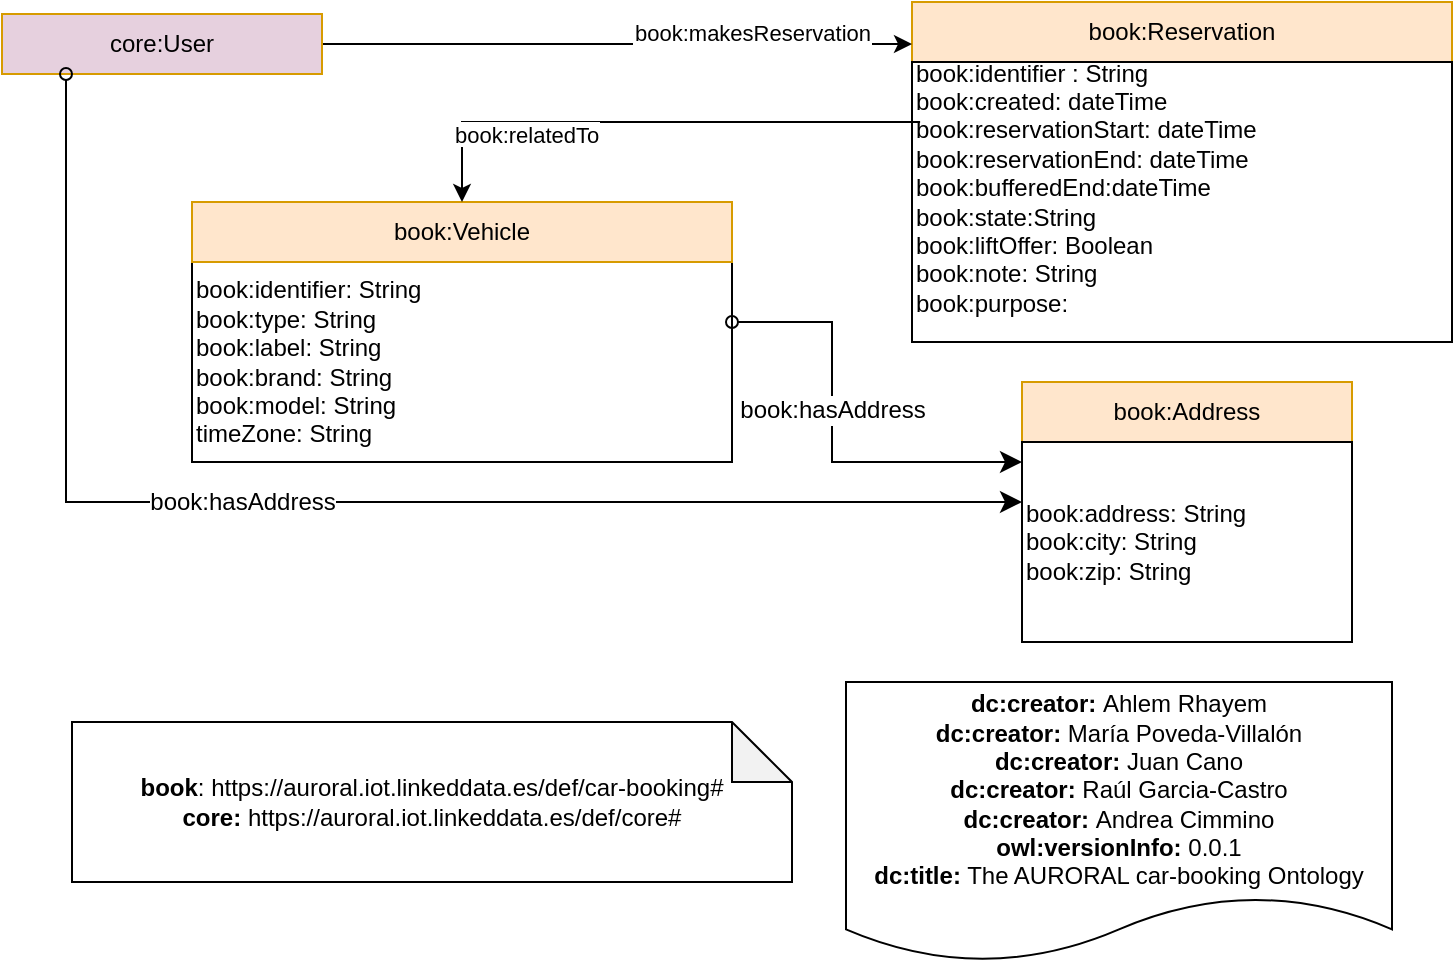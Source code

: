 <mxfile version="13.9.9" type="device"><diagram id="j3Iuz5jW5ZWUwNRPTU0H" name="Page-1"><mxGraphModel dx="2153" dy="1795" grid="1" gridSize="10" guides="1" tooltips="1" connect="1" arrows="1" fold="1" page="1" pageScale="1" pageWidth="827" pageHeight="1169" math="0" shadow="0"><root><mxCell id="0"/><mxCell id="1" parent="0"/><mxCell id="gPk9N1OhDavFBoFfnbrE-4" value="&lt;div&gt;&lt;b&gt;dc:creator:&lt;/b&gt;&amp;nbsp;Ahlem Rhayem&lt;b&gt;&lt;br&gt;&lt;/b&gt;&lt;/div&gt;&lt;div&gt;&lt;b&gt;dc:creator:&lt;/b&gt;&amp;nbsp;María Poveda-Villalón&lt;/div&gt;&lt;div&gt;&lt;div&gt;&lt;b&gt;dc:creator:&lt;/b&gt;&amp;nbsp;Juan Cano&lt;/div&gt;&lt;/div&gt;&lt;div&gt;&lt;div&gt;&lt;b&gt;dc:creator:&lt;/b&gt;&amp;nbsp;Raúl Garcia-Castro&lt;/div&gt;&lt;/div&gt;&lt;div&gt;&lt;div&gt;&lt;b&gt;dc:creator:&lt;/b&gt;&amp;nbsp;Andrea Cimmino&lt;/div&gt;&lt;/div&gt;&lt;div&gt;&lt;b&gt;owl:versionInfo:&lt;/b&gt; 0.0.1&lt;/div&gt;&lt;div&gt;&lt;b&gt;dc:title:&lt;/b&gt; The AURORAL car-booking Ontology&lt;/div&gt;" style="shape=document;whiteSpace=wrap;html=1;boundedLbl=1;labelBackgroundColor=#ffffff;strokeColor=#000000;fontSize=12;fontColor=#000000;size=0.233;" parent="1" vertex="1"><mxGeometry x="-313" y="200" width="273" height="140" as="geometry"/></mxCell><mxCell id="gPk9N1OhDavFBoFfnbrE-7" value="&lt;div&gt;&lt;b&gt;book&lt;/b&gt;:&amp;nbsp;https://auroral.iot.linkeddata.es/def/car-booking#&lt;/div&gt;&lt;b&gt;core:&amp;nbsp;&lt;/b&gt;https://auroral.iot.linkeddata.es/def/core#" style="shape=note;whiteSpace=wrap;html=1;backgroundOutline=1;darkOpacity=0.05;" parent="1" vertex="1"><mxGeometry x="-700" y="220" width="360" height="80" as="geometry"/></mxCell><mxCell id="gPk9N1OhDavFBoFfnbrE-9" value="book:identifier: String&lt;br&gt;book:type: String&lt;br&gt;book:label: String&lt;br&gt;book:brand: String&lt;br&gt;book:model: String&lt;br&gt;timeZone: String" style="rounded=0;whiteSpace=wrap;html=1;snapToPoint=1;points=[[0.1,0],[0.2,0],[0.3,0],[0.4,0],[0.5,0],[0.6,0],[0.7,0],[0.8,0],[0.9,0],[0,0.1],[0,0.3],[0,0.5],[0,0.7],[0,0.9],[0.1,1],[0.2,1],[0.3,1],[0.4,1],[0.5,1],[0.6,1],[0.7,1],[0.8,1],[0.9,1],[1,0.1],[1,0.3],[1,0.5],[1,0.7],[1,0.9]];align=left;" parent="1" vertex="1"><mxGeometry x="-640" y="-10" width="270" height="100" as="geometry"/></mxCell><mxCell id="gPk9N1OhDavFBoFfnbrE-10" value="book:Vehicle" style="rounded=0;whiteSpace=wrap;html=1;snapToPoint=1;points=[[0.1,0],[0.2,0],[0.3,0],[0.4,0],[0.5,0],[0.6,0],[0.7,0],[0.8,0],[0.9,0],[0,0.1],[0,0.3],[0,0.5],[0,0.7],[0,0.9],[0.1,1],[0.2,1],[0.3,1],[0.4,1],[0.5,1],[0.6,1],[0.7,1],[0.8,1],[0.9,1],[1,0.1],[1,0.3],[1,0.5],[1,0.7],[1,0.9]];fillColor=#ffe6cc;strokeColor=#d79b00;shadow=0;" parent="1" vertex="1"><mxGeometry x="-640" y="-40" width="270" height="30" as="geometry"/></mxCell><mxCell id="snNHeXXywmE0DaOTKSkb-2" value="book:Reservation" style="rounded=0;whiteSpace=wrap;html=1;snapToPoint=1;points=[[0.1,0],[0.2,0],[0.3,0],[0.4,0],[0.5,0],[0.6,0],[0.7,0],[0.8,0],[0.9,0],[0,0.1],[0,0.3],[0,0.5],[0,0.7],[0,0.9],[0.1,1],[0.2,1],[0.3,1],[0.4,1],[0.5,1],[0.6,1],[0.7,1],[0.8,1],[0.9,1],[1,0.1],[1,0.3],[1,0.5],[1,0.7],[1,0.9]];fillColor=#ffe6cc;strokeColor=#d79b00;shadow=0;" parent="1" vertex="1"><mxGeometry x="-280" y="-140" width="270" height="30" as="geometry"/></mxCell><mxCell id="snNHeXXywmE0DaOTKSkb-5" value="book:makesReservation" style="edgeStyle=orthogonalEdgeStyle;rounded=0;orthogonalLoop=1;jettySize=auto;endArrow=classic;endFill=1;entryX=0;entryY=0.7;entryDx=0;entryDy=0;" parent="1" source="t8pC4BWFAhWbiUh7ZmZz-3" target="snNHeXXywmE0DaOTKSkb-2" edge="1"><mxGeometry x="0.461" y="6" relative="1" as="geometry"><mxPoint x="-560" y="-41" as="targetPoint"/><mxPoint x="-469" y="100" as="sourcePoint"/><mxPoint as="offset"/><Array as="points"/></mxGeometry></mxCell><mxCell id="t8pC4BWFAhWbiUh7ZmZz-1" value="book:identifier : String&lt;br&gt;book:created: dateTime&lt;br&gt;book:reservationStart: dateTime&lt;br&gt;book:reservationEnd: dateTime&lt;br&gt;book:bufferedEnd:dateTime&lt;br&gt;book:state:String&lt;br&gt;book:liftOffer: Boolean&lt;br&gt;book:note: String&lt;br&gt;book:purpose:&lt;br&gt;&amp;nbsp;" style="rounded=0;whiteSpace=wrap;html=1;snapToPoint=1;points=[[0.1,0],[0.2,0],[0.3,0],[0.4,0],[0.5,0],[0.6,0],[0.7,0],[0.8,0],[0.9,0],[0,0.1],[0,0.3],[0,0.5],[0,0.7],[0,0.9],[0.1,1],[0.2,1],[0.3,1],[0.4,1],[0.5,1],[0.6,1],[0.7,1],[0.8,1],[0.9,1],[1,0.1],[1,0.3],[1,0.5],[1,0.7],[1,0.9]];align=left;" vertex="1" parent="1"><mxGeometry x="-280" y="-110" width="270" height="140" as="geometry"/></mxCell><mxCell id="t8pC4BWFAhWbiUh7ZmZz-3" value="core:User" style="rounded=0;whiteSpace=wrap;html=1;snapToPoint=1;points=[[0.1,0],[0.2,0],[0.3,0],[0.4,0],[0.5,0],[0.6,0],[0.7,0],[0.8,0],[0.9,0],[0,0.1],[0,0.3],[0,0.5],[0,0.7],[0,0.9],[0.1,1],[0.2,1],[0.3,1],[0.4,1],[0.5,1],[0.6,1],[0.7,1],[0.8,1],[0.9,1],[1,0.1],[1,0.3],[1,0.5],[1,0.7],[1,0.9]];fillColor=#E6D0DE;strokeColor=#d79b00;shadow=0;" vertex="1" parent="1"><mxGeometry x="-735" y="-134" width="160" height="30" as="geometry"/></mxCell><mxCell id="t8pC4BWFAhWbiUh7ZmZz-5" value="book:relatedTo" style="edgeStyle=orthogonalEdgeStyle;rounded=0;orthogonalLoop=1;jettySize=auto;endArrow=classic;endFill=1;exitX=0.015;exitY=0.214;exitDx=0;exitDy=0;exitPerimeter=0;" edge="1" parent="1" source="t8pC4BWFAhWbiUh7ZmZz-1" target="gPk9N1OhDavFBoFfnbrE-10"><mxGeometry x="0.461" y="6" relative="1" as="geometry"><mxPoint x="-330" y="-30" as="targetPoint"/><mxPoint x="-630" y="-26" as="sourcePoint"/><mxPoint as="offset"/><Array as="points"><mxPoint x="-505" y="-80"/></Array></mxGeometry></mxCell><mxCell id="t8pC4BWFAhWbiUh7ZmZz-6" value="book:Address" style="rounded=0;whiteSpace=wrap;html=1;snapToPoint=1;points=[[0.1,0],[0.2,0],[0.3,0],[0.4,0],[0.5,0],[0.6,0],[0.7,0],[0.8,0],[0.9,0],[0,0.1],[0,0.3],[0,0.5],[0,0.7],[0,0.9],[0.1,1],[0.2,1],[0.3,1],[0.4,1],[0.5,1],[0.6,1],[0.7,1],[0.8,1],[0.9,1],[1,0.1],[1,0.3],[1,0.5],[1,0.7],[1,0.9]];fillColor=#ffe6cc;strokeColor=#d79b00;shadow=0;" vertex="1" parent="1"><mxGeometry x="-225" y="50" width="165" height="30" as="geometry"/></mxCell><mxCell id="t8pC4BWFAhWbiUh7ZmZz-8" value="book:address: String&lt;br&gt;book:city: String&lt;br&gt;book:zip: String" style="rounded=0;whiteSpace=wrap;html=1;snapToPoint=1;points=[[0.1,0],[0.2,0],[0.3,0],[0.4,0],[0.5,0],[0.6,0],[0.7,0],[0.8,0],[0.9,0],[0,0.1],[0,0.3],[0,0.5],[0,0.7],[0,0.9],[0.1,1],[0.2,1],[0.3,1],[0.4,1],[0.5,1],[0.6,1],[0.7,1],[0.8,1],[0.9,1],[1,0.1],[1,0.3],[1,0.5],[1,0.7],[1,0.9]];align=left;" vertex="1" parent="1"><mxGeometry x="-225" y="80" width="165" height="100" as="geometry"/></mxCell><mxCell id="t8pC4BWFAhWbiUh7ZmZz-9" value="" style="endArrow=classic;html=1;endSize=8;startArrow=oval;startFill=0;arcSize=0;rounded=0;exitX=0.2;exitY=1;exitDx=0;exitDy=0;entryX=0;entryY=0.3;entryDx=0;entryDy=0;" edge="1" parent="1" source="t8pC4BWFAhWbiUh7ZmZz-3" target="t8pC4BWFAhWbiUh7ZmZz-8"><mxGeometry width="50" height="50" relative="1" as="geometry"><mxPoint x="-300" y="181" as="sourcePoint"/><mxPoint x="-205" y="230" as="targetPoint"/><Array as="points"><mxPoint x="-703" y="110"/><mxPoint x="-610" y="110"/><mxPoint x="-510" y="110"/><mxPoint x="-300" y="110"/></Array></mxGeometry></mxCell><mxCell id="t8pC4BWFAhWbiUh7ZmZz-10" value="&lt;div&gt;book:hasAddress&lt;/div&gt;" style="text;html=1;align=center;verticalAlign=middle;resizable=0;points=[];labelBackgroundColor=#ffffff;" vertex="1" connectable="0" parent="t8pC4BWFAhWbiUh7ZmZz-9"><mxGeometry x="-0.127" relative="1" as="geometry"><mxPoint as="offset"/></mxGeometry></mxCell><mxCell id="t8pC4BWFAhWbiUh7ZmZz-11" value="" style="endArrow=classic;html=1;endSize=8;startArrow=oval;startFill=0;arcSize=0;rounded=0;exitX=1;exitY=0.3;exitDx=0;exitDy=0;entryX=0;entryY=0.1;entryDx=0;entryDy=0;" edge="1" parent="1" source="gPk9N1OhDavFBoFfnbrE-9" target="t8pC4BWFAhWbiUh7ZmZz-8"><mxGeometry width="50" height="50" relative="1" as="geometry"><mxPoint x="-693" y="-94" as="sourcePoint"/><mxPoint x="-215" y="120" as="targetPoint"/><Array as="points"><mxPoint x="-320" y="20"/><mxPoint x="-320" y="90"/><mxPoint x="-290" y="90"/></Array></mxGeometry></mxCell><mxCell id="t8pC4BWFAhWbiUh7ZmZz-12" value="&lt;div&gt;book:hasAddress&lt;/div&gt;" style="text;html=1;align=center;verticalAlign=middle;resizable=0;points=[];labelBackgroundColor=#ffffff;" vertex="1" connectable="0" parent="t8pC4BWFAhWbiUh7ZmZz-11"><mxGeometry x="-0.127" relative="1" as="geometry"><mxPoint as="offset"/></mxGeometry></mxCell></root></mxGraphModel></diagram></mxfile>